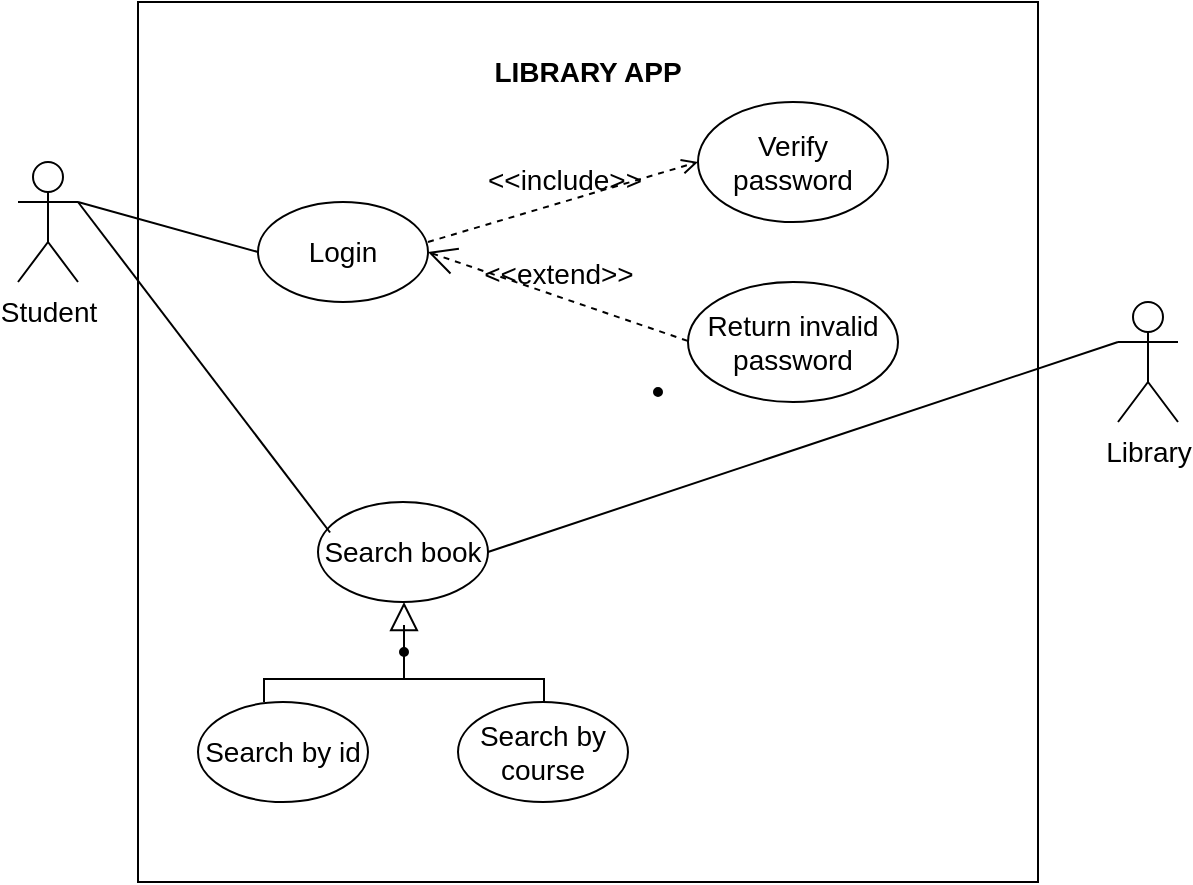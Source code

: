 <mxfile version="20.2.3" type="github">
  <diagram id="U38oFelVTsjHfocPxl4H" name="Page-1">
    <mxGraphModel dx="1210" dy="578" grid="1" gridSize="10" guides="1" tooltips="1" connect="1" arrows="1" fold="1" page="1" pageScale="1" pageWidth="850" pageHeight="1100" math="0" shadow="0">
      <root>
        <mxCell id="0" />
        <mxCell id="1" parent="0" />
        <mxCell id="GAjJ1eAlUyZaiybXQiKd-1" value="" style="rounded=0;whiteSpace=wrap;html=1;" vertex="1" parent="1">
          <mxGeometry x="190" y="80" width="450" height="440" as="geometry" />
        </mxCell>
        <mxCell id="GAjJ1eAlUyZaiybXQiKd-3" value="&lt;font style=&quot;font-size: 14px;&quot;&gt;&lt;b&gt;LIBRARY APP&lt;/b&gt;&lt;/font&gt;" style="text;html=1;strokeColor=none;fillColor=none;align=center;verticalAlign=middle;whiteSpace=wrap;rounded=0;" vertex="1" parent="1">
          <mxGeometry x="365" y="100" width="100" height="30" as="geometry" />
        </mxCell>
        <mxCell id="GAjJ1eAlUyZaiybXQiKd-4" value="Login" style="ellipse;whiteSpace=wrap;html=1;fontSize=14;" vertex="1" parent="1">
          <mxGeometry x="250" y="180" width="85" height="50" as="geometry" />
        </mxCell>
        <mxCell id="GAjJ1eAlUyZaiybXQiKd-6" value="Return invalid password" style="ellipse;whiteSpace=wrap;html=1;fontSize=14;" vertex="1" parent="1">
          <mxGeometry x="465" y="220" width="105" height="60" as="geometry" />
        </mxCell>
        <mxCell id="GAjJ1eAlUyZaiybXQiKd-7" value="Verify password" style="ellipse;whiteSpace=wrap;html=1;fontSize=14;" vertex="1" parent="1">
          <mxGeometry x="470" y="130" width="95" height="60" as="geometry" />
        </mxCell>
        <mxCell id="GAjJ1eAlUyZaiybXQiKd-12" value="&amp;lt;&amp;lt;extend&amp;gt;&amp;gt;" style="edgeStyle=none;html=1;startArrow=open;endArrow=none;startSize=12;verticalAlign=bottom;dashed=1;labelBackgroundColor=none;rounded=0;fontSize=14;exitX=1;exitY=0.5;exitDx=0;exitDy=0;" edge="1" parent="1" source="GAjJ1eAlUyZaiybXQiKd-4">
          <mxGeometry width="160" relative="1" as="geometry">
            <mxPoint x="305" y="249.5" as="sourcePoint" />
            <mxPoint x="465" y="249.5" as="targetPoint" />
          </mxGeometry>
        </mxCell>
        <mxCell id="GAjJ1eAlUyZaiybXQiKd-13" value="&amp;lt;&amp;lt;include&amp;gt;&amp;gt;" style="html=1;verticalAlign=bottom;labelBackgroundColor=none;endArrow=open;endFill=0;dashed=1;rounded=0;fontSize=14;entryX=0;entryY=0.5;entryDx=0;entryDy=0;" edge="1" parent="1" target="GAjJ1eAlUyZaiybXQiKd-7">
          <mxGeometry width="160" relative="1" as="geometry">
            <mxPoint x="335" y="200" as="sourcePoint" />
            <mxPoint x="495" y="200" as="targetPoint" />
          </mxGeometry>
        </mxCell>
        <mxCell id="GAjJ1eAlUyZaiybXQiKd-15" value="Search book" style="ellipse;whiteSpace=wrap;html=1;fontSize=14;" vertex="1" parent="1">
          <mxGeometry x="280" y="330" width="85" height="50" as="geometry" />
        </mxCell>
        <mxCell id="GAjJ1eAlUyZaiybXQiKd-16" value="" style="verticalAlign=bottom;html=1;ellipse;fillColor=#000000;strokeColor=#000000;fontSize=14;" vertex="1" parent="1">
          <mxGeometry x="448" y="273" width="4" height="4" as="geometry" />
        </mxCell>
        <mxCell id="GAjJ1eAlUyZaiybXQiKd-22" value="Student" style="shape=umlActor;verticalLabelPosition=bottom;verticalAlign=top;html=1;outlineConnect=0;fontSize=14;" vertex="1" parent="1">
          <mxGeometry x="130" y="160" width="30" height="60" as="geometry" />
        </mxCell>
        <mxCell id="GAjJ1eAlUyZaiybXQiKd-23" value="Library" style="shape=umlActor;verticalLabelPosition=bottom;verticalAlign=top;html=1;outlineConnect=0;fontSize=14;" vertex="1" parent="1">
          <mxGeometry x="680" y="230" width="30" height="60" as="geometry" />
        </mxCell>
        <mxCell id="GAjJ1eAlUyZaiybXQiKd-24" value="" style="verticalAlign=bottom;html=1;ellipse;fillColor=#000000;strokeColor=#000000;fontSize=14;" vertex="1" parent="1">
          <mxGeometry x="321" y="403" width="4" height="4" as="geometry" />
        </mxCell>
        <mxCell id="GAjJ1eAlUyZaiybXQiKd-25" value="" style="edgeStyle=elbowEdgeStyle;html=1;endSize=12;endArrow=block;endFill=0;elbow=horizontal;rounded=0;fontSize=14;" edge="1" source="GAjJ1eAlUyZaiybXQiKd-24" parent="1">
          <mxGeometry x="1" relative="1" as="geometry">
            <mxPoint x="323" y="380" as="targetPoint" />
          </mxGeometry>
        </mxCell>
        <mxCell id="GAjJ1eAlUyZaiybXQiKd-26" value="" style="edgeStyle=elbowEdgeStyle;html=1;elbow=vertical;verticalAlign=bottom;endArrow=none;rounded=0;fontSize=14;" edge="1" source="GAjJ1eAlUyZaiybXQiKd-24" parent="1">
          <mxGeometry x="1" relative="1" as="geometry">
            <mxPoint x="393" y="430" as="targetPoint" />
          </mxGeometry>
        </mxCell>
        <mxCell id="GAjJ1eAlUyZaiybXQiKd-27" value="" style="edgeStyle=elbowEdgeStyle;html=1;elbow=vertical;verticalAlign=bottom;endArrow=none;rounded=0;fontSize=14;" edge="1" source="GAjJ1eAlUyZaiybXQiKd-24" parent="1">
          <mxGeometry x="1" relative="1" as="geometry">
            <mxPoint x="253" y="430" as="targetPoint" />
          </mxGeometry>
        </mxCell>
        <mxCell id="GAjJ1eAlUyZaiybXQiKd-28" value="Search by id" style="ellipse;whiteSpace=wrap;html=1;fontSize=14;" vertex="1" parent="1">
          <mxGeometry x="220" y="430" width="85" height="50" as="geometry" />
        </mxCell>
        <mxCell id="GAjJ1eAlUyZaiybXQiKd-29" value="Search by course" style="ellipse;whiteSpace=wrap;html=1;fontSize=14;" vertex="1" parent="1">
          <mxGeometry x="350" y="430" width="85" height="50" as="geometry" />
        </mxCell>
        <mxCell id="GAjJ1eAlUyZaiybXQiKd-36" value="" style="endArrow=none;html=1;rounded=0;fontSize=14;entryX=0;entryY=0.5;entryDx=0;entryDy=0;" edge="1" parent="1" target="GAjJ1eAlUyZaiybXQiKd-4">
          <mxGeometry width="50" height="50" relative="1" as="geometry">
            <mxPoint x="160" y="180" as="sourcePoint" />
            <mxPoint x="210" y="130" as="targetPoint" />
          </mxGeometry>
        </mxCell>
        <mxCell id="GAjJ1eAlUyZaiybXQiKd-37" value="" style="endArrow=none;html=1;rounded=0;fontSize=14;entryX=0.071;entryY=0.305;entryDx=0;entryDy=0;entryPerimeter=0;" edge="1" parent="1" target="GAjJ1eAlUyZaiybXQiKd-15">
          <mxGeometry width="50" height="50" relative="1" as="geometry">
            <mxPoint x="160" y="180" as="sourcePoint" />
            <mxPoint x="210" y="130" as="targetPoint" />
          </mxGeometry>
        </mxCell>
        <mxCell id="GAjJ1eAlUyZaiybXQiKd-38" value="" style="endArrow=none;html=1;rounded=0;fontSize=14;exitX=1;exitY=0.5;exitDx=0;exitDy=0;entryX=0;entryY=0.333;entryDx=0;entryDy=0;entryPerimeter=0;" edge="1" parent="1" source="GAjJ1eAlUyZaiybXQiKd-15" target="GAjJ1eAlUyZaiybXQiKd-23">
          <mxGeometry width="50" height="50" relative="1" as="geometry">
            <mxPoint x="640" y="230" as="sourcePoint" />
            <mxPoint x="690" y="180" as="targetPoint" />
          </mxGeometry>
        </mxCell>
      </root>
    </mxGraphModel>
  </diagram>
</mxfile>
